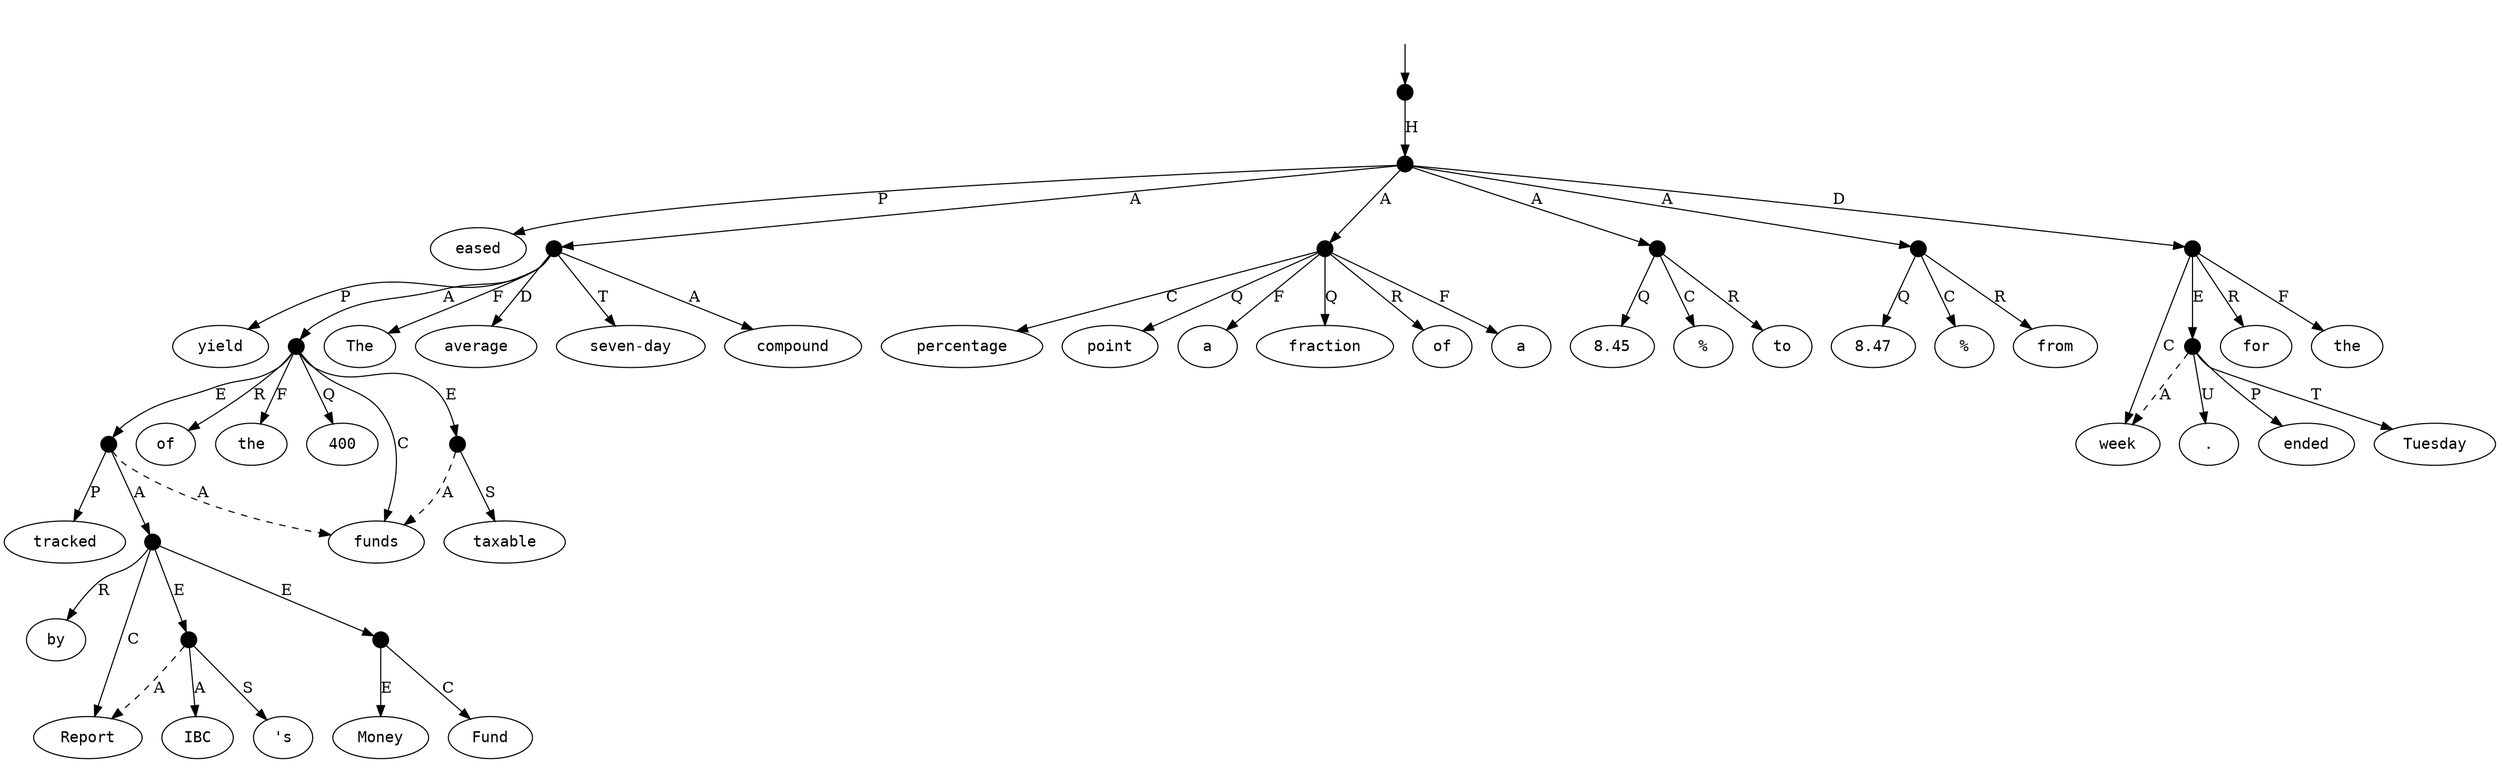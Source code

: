 digraph "20004002" {
  top [ style=invis ];
  top -> 37;
  0 [ label=<<table align="center" border="0" cellspacing="0"><tr><td colspan="2"><font face="Courier">The</font></td></tr></table>> ];
  1 [ label=<<table align="center" border="0" cellspacing="0"><tr><td colspan="2"><font face="Courier">average</font></td></tr></table>> ];
  2 [ label=<<table align="center" border="0" cellspacing="0"><tr><td colspan="2"><font face="Courier">seven-day</font></td></tr></table>> ];
  3 [ label=<<table align="center" border="0" cellspacing="0"><tr><td colspan="2"><font face="Courier">compound</font></td></tr></table>> ];
  4 [ label=<<table align="center" border="0" cellspacing="0"><tr><td colspan="2"><font face="Courier">yield</font></td></tr></table>> ];
  5 [ label=<<table align="center" border="0" cellspacing="0"><tr><td colspan="2"><font face="Courier">of</font></td></tr></table>> ];
  6 [ label=<<table align="center" border="0" cellspacing="0"><tr><td colspan="2"><font face="Courier">the</font></td></tr></table>> ];
  7 [ label=<<table align="center" border="0" cellspacing="0"><tr><td colspan="2"><font face="Courier">400</font></td></tr></table>> ];
  8 [ label=<<table align="center" border="0" cellspacing="0"><tr><td colspan="2"><font face="Courier">taxable</font></td></tr></table>> ];
  9 [ label=<<table align="center" border="0" cellspacing="0"><tr><td colspan="2"><font face="Courier">funds</font></td></tr></table>> ];
  10 [ label=<<table align="center" border="0" cellspacing="0"><tr><td colspan="2"><font face="Courier">tracked</font></td></tr></table>> ];
  11 [ label=<<table align="center" border="0" cellspacing="0"><tr><td colspan="2"><font face="Courier">by</font></td></tr></table>> ];
  12 [ label=<<table align="center" border="0" cellspacing="0"><tr><td colspan="2"><font face="Courier">IBC</font></td></tr></table>> ];
  13 [ label=<<table align="center" border="0" cellspacing="0"><tr><td colspan="2"><font face="Courier">&#x27;s</font></td></tr></table>> ];
  14 [ label=<<table align="center" border="0" cellspacing="0"><tr><td colspan="2"><font face="Courier">Money</font></td></tr></table>> ];
  15 [ label=<<table align="center" border="0" cellspacing="0"><tr><td colspan="2"><font face="Courier">Fund</font></td></tr></table>> ];
  16 [ label=<<table align="center" border="0" cellspacing="0"><tr><td colspan="2"><font face="Courier">Report</font></td></tr></table>> ];
  17 [ label=<<table align="center" border="0" cellspacing="0"><tr><td colspan="2"><font face="Courier">eased</font></td></tr></table>> ];
  18 [ label=<<table align="center" border="0" cellspacing="0"><tr><td colspan="2"><font face="Courier">a</font></td></tr></table>> ];
  19 [ label=<<table align="center" border="0" cellspacing="0"><tr><td colspan="2"><font face="Courier">fraction</font></td></tr></table>> ];
  20 [ label=<<table align="center" border="0" cellspacing="0"><tr><td colspan="2"><font face="Courier">of</font></td></tr></table>> ];
  21 [ label=<<table align="center" border="0" cellspacing="0"><tr><td colspan="2"><font face="Courier">a</font></td></tr></table>> ];
  22 [ label=<<table align="center" border="0" cellspacing="0"><tr><td colspan="2"><font face="Courier">percentage</font></td></tr></table>> ];
  23 [ label=<<table align="center" border="0" cellspacing="0"><tr><td colspan="2"><font face="Courier">point</font></td></tr></table>> ];
  24 [ label=<<table align="center" border="0" cellspacing="0"><tr><td colspan="2"><font face="Courier">to</font></td></tr></table>> ];
  25 [ label=<<table align="center" border="0" cellspacing="0"><tr><td colspan="2"><font face="Courier">8.45</font></td></tr></table>> ];
  26 [ label=<<table align="center" border="0" cellspacing="0"><tr><td colspan="2"><font face="Courier">%</font></td></tr></table>> ];
  27 [ label=<<table align="center" border="0" cellspacing="0"><tr><td colspan="2"><font face="Courier">from</font></td></tr></table>> ];
  28 [ label=<<table align="center" border="0" cellspacing="0"><tr><td colspan="2"><font face="Courier">8.47</font></td></tr></table>> ];
  29 [ label=<<table align="center" border="0" cellspacing="0"><tr><td colspan="2"><font face="Courier">%</font></td></tr></table>> ];
  30 [ label=<<table align="center" border="0" cellspacing="0"><tr><td colspan="2"><font face="Courier">for</font></td></tr></table>> ];
  31 [ label=<<table align="center" border="0" cellspacing="0"><tr><td colspan="2"><font face="Courier">the</font></td></tr></table>> ];
  32 [ label=<<table align="center" border="0" cellspacing="0"><tr><td colspan="2"><font face="Courier">week</font></td></tr></table>> ];
  33 [ label=<<table align="center" border="0" cellspacing="0"><tr><td colspan="2"><font face="Courier">ended</font></td></tr></table>> ];
  34 [ label=<<table align="center" border="0" cellspacing="0"><tr><td colspan="2"><font face="Courier">Tuesday</font></td></tr></table>> ];
  35 [ label=<<table align="center" border="0" cellspacing="0"><tr><td colspan="2"><font face="Courier">.</font></td></tr></table>> ];
  36 [ shape=point, width=0.2 ];
  37 [ shape=point, width=0.2 ];
  38 [ shape=point, width=0.2 ];
  39 [ shape=point, width=0.2 ];
  40 [ shape=point, width=0.2 ];
  41 [ shape=point, width=0.2 ];
  42 [ shape=point, width=0.2 ];
  43 [ shape=point, width=0.2 ];
  44 [ shape=point, width=0.2 ];
  45 [ shape=point, width=0.2 ];
  46 [ shape=point, width=0.2 ];
  47 [ shape=point, width=0.2 ];
  48 [ shape=point, width=0.2 ];
  49 [ shape=point, width=0.2 ];
  48 -> 49 [ label="E" ];
  40 -> 8 [ label="S" ];
  38 -> 17 [ label="P" ];
  41 -> 9 [ label="A", style=dashed ];
  47 -> 28 [ label="Q" ];
  39 -> 7 [ label="Q" ];
  39 -> 41 [ label="E" ];
  38 -> 45 [ label="A" ];
  45 -> 18 [ label="F" ];
  47 -> 29 [ label="C" ];
  42 -> 44 [ label="E" ];
  49 -> 33 [ label="P" ];
  36 -> 4 [ label="P" ];
  48 -> 30 [ label="R" ];
  39 -> 5 [ label="R" ];
  43 -> 16 [ label="A", style=dashed ];
  45 -> 21 [ label="F" ];
  42 -> 11 [ label="R" ];
  46 -> 25 [ label="Q" ];
  36 -> 2 [ label="T" ];
  37 -> 38 [ label="H" ];
  38 -> 46 [ label="A" ];
  36 -> 39 [ label="A" ];
  49 -> 34 [ label="T" ];
  36 -> 0 [ label="F" ];
  41 -> 42 [ label="A" ];
  44 -> 15 [ label="C" ];
  40 -> 9 [ label="A", style=dashed ];
  45 -> 23 [ label="Q" ];
  39 -> 40 [ label="E" ];
  39 -> 9 [ label="C" ];
  45 -> 19 [ label="Q" ];
  45 -> 22 [ label="C" ];
  38 -> 36 [ label="A" ];
  46 -> 26 [ label="C" ];
  48 -> 31 [ label="F" ];
  44 -> 14 [ label="E" ];
  38 -> 47 [ label="A" ];
  38 -> 48 [ label="D" ];
  42 -> 16 [ label="C" ];
  43 -> 13 [ label="S" ];
  45 -> 20 [ label="R" ];
  49 -> 35 [ label="U" ];
  36 -> 1 [ label="D" ];
  43 -> 12 [ label="A" ];
  48 -> 32 [ label="C" ];
  42 -> 43 [ label="E" ];
  49 -> 32 [ label="A", style=dashed ];
  46 -> 24 [ label="R" ];
  36 -> 3 [ label="A" ];
  41 -> 10 [ label="P" ];
  39 -> 6 [ label="F" ];
  47 -> 27 [ label="R" ];
}

